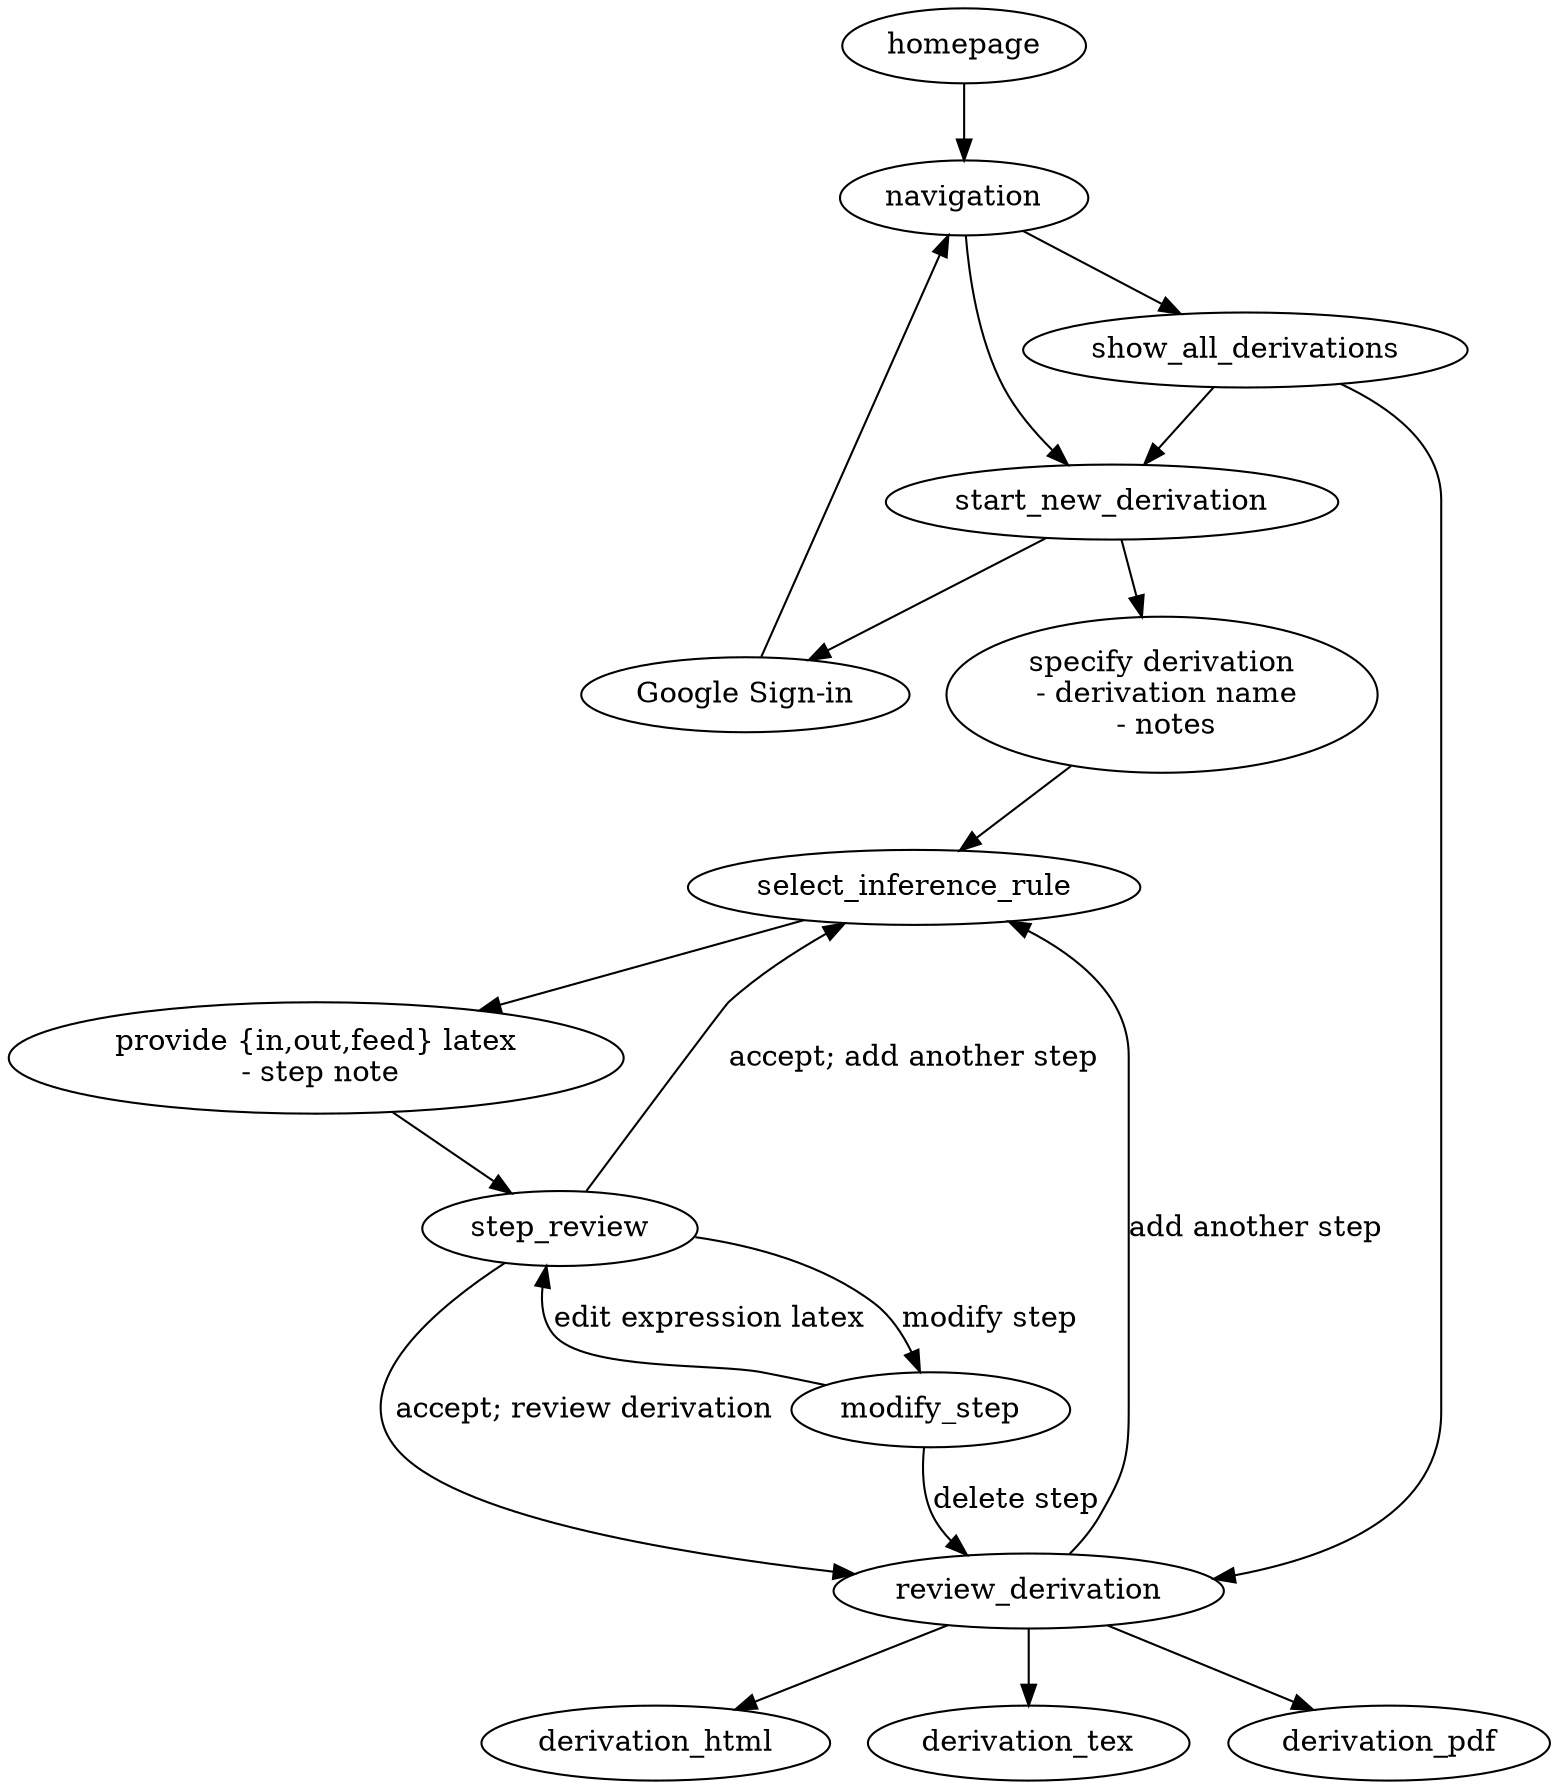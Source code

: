 
digraph G {
  # https://dreampuf.github.io/GraphvizOnline/
  homepage -> navigation;
  navigation -> start_new_derivation;
  google_signin [label="Google Sign-in"];
  google_signin -> navigation;
  specify_derivation_name_and_notes [label="specify derivation\n - derivation name\n - notes"];
  start_new_derivation -> google_signin;
  navigation -> show_all_derivations;
  show_all_derivations -> start_new_derivation;
  show_all_derivations -> review_derivation;
  start_new_derivation -> specify_derivation_name_and_notes;
  specify_derivation_name_and_notes -> select_inference_rule;
  review_derivation -> select_inference_rule [label="add another step"];
  provide_latex [label="provide {in,out,feed} latex\n - step note"];
  select_inference_rule -> provide_latex;
  provide_latex -> step_review;
  step_review -> select_inference_rule [label="accept; add another step"];
  step_review -> review_derivation [label="accept; review derivation"];
  step_review -> modify_step [label="modify step"];
  modify_step -> step_review [label="edit expression latex"];
  modify_step -> review_derivation [label="delete step"];
  review_derivation -> derivation_html;
  review_derivation -> derivation_tex;
  review_derivation -> derivation_pdf;
}


